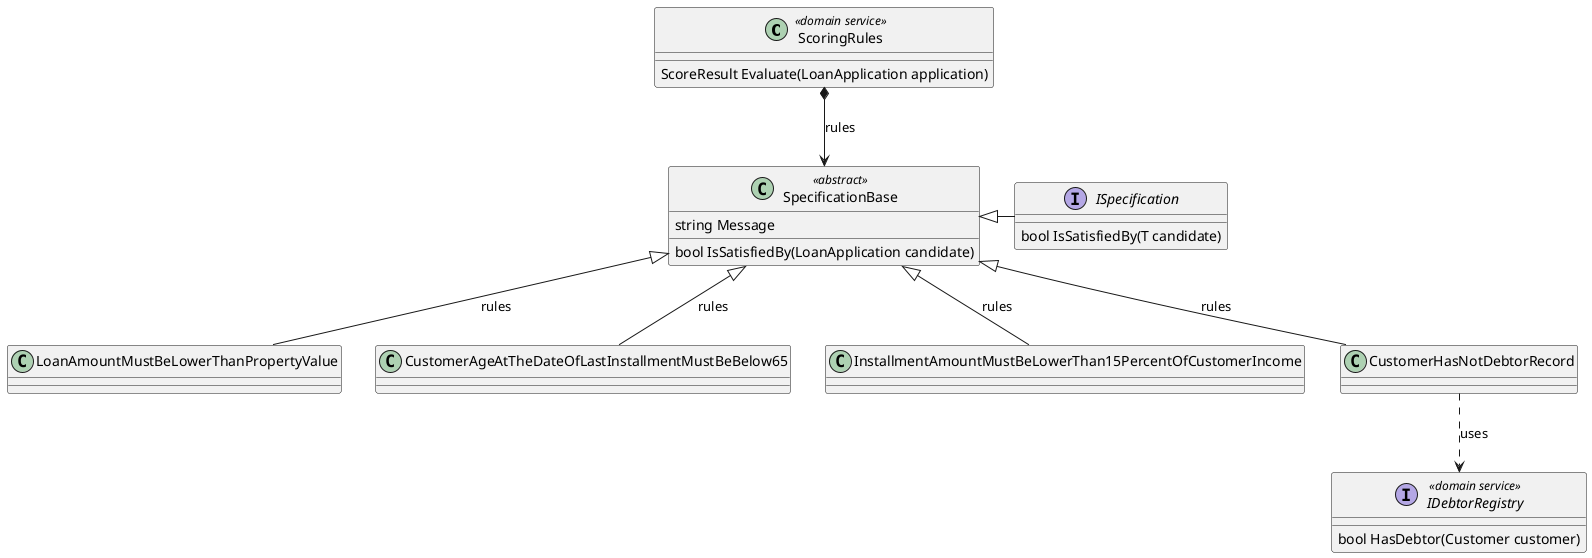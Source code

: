 @startuml

class ScoringRules <<domain service>>{
ScoreResult Evaluate(LoanApplication application)
}
class SpecificationBase <<abstract>> {
   string Message
  
   bool IsSatisfiedBy(LoanApplication candidate)
}
interface ISpecification{
    bool IsSatisfiedBy(T candidate)
}
interface IDebtorRegistry <<domain service>>{
    bool HasDebtor(Customer customer)
}

class LoanAmountMustBeLowerThanPropertyValue{
}

ScoringRules    *-->    SpecificationBase :rules
ISpecification  -left-|>     SpecificationBase 
SpecificationBase   <|-- LoanAmountMustBeLowerThanPropertyValue :rules
SpecificationBase   <|-- CustomerAgeAtTheDateOfLastInstallmentMustBeBelow65 :rules
SpecificationBase   <|-- InstallmentAmountMustBeLowerThan15PercentOfCustomerIncome :rules
SpecificationBase   <|-- CustomerHasNotDebtorRecord :rules
CustomerHasNotDebtorRecord ..> IDebtorRegistry :uses
@enduml
